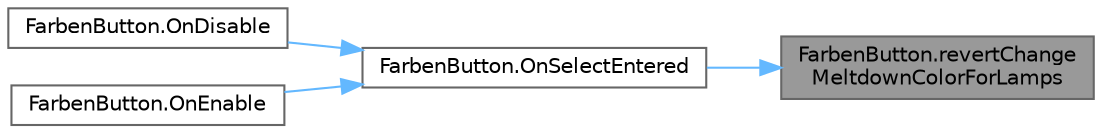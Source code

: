 digraph "FarbenButton.revertChangeMeltdownColorForLamps"
{
 // LATEX_PDF_SIZE
  bgcolor="transparent";
  edge [fontname=Helvetica,fontsize=10,labelfontname=Helvetica,labelfontsize=10];
  node [fontname=Helvetica,fontsize=10,shape=box,height=0.2,width=0.4];
  rankdir="RL";
  Node1 [id="Node000001",label="FarbenButton.revertChange\lMeltdownColorForLamps",height=0.2,width=0.4,color="gray40", fillcolor="grey60", style="filled", fontcolor="black",tooltip="This method reverts the colour scheme of the lamps signalling the failure of specific components to t..."];
  Node1 -> Node2 [id="edge1_Node000001_Node000002",dir="back",color="steelblue1",style="solid",tooltip=" "];
  Node2 [id="Node000002",label="FarbenButton.OnSelectEntered",height=0.2,width=0.4,color="grey40", fillcolor="white", style="filled",URL="$class_farben_button.html#a7c96bd41c1aa046cae6a1f6a9676cc26",tooltip="This method is called when an interactor enters the object and toggles colour blind mode."];
  Node2 -> Node3 [id="edge2_Node000002_Node000003",dir="back",color="steelblue1",style="solid",tooltip=" "];
  Node3 [id="Node000003",label="FarbenButton.OnDisable",height=0.2,width=0.4,color="grey40", fillcolor="white", style="filled",URL="$class_farben_button.html#a6f09f8d9c180e8a4f12d89239030a546",tooltip="This method is called when the object is disabled and removes event listeners for the selectEntered a..."];
  Node2 -> Node4 [id="edge3_Node000002_Node000004",dir="back",color="steelblue1",style="solid",tooltip=" "];
  Node4 [id="Node000004",label="FarbenButton.OnEnable",height=0.2,width=0.4,color="grey40", fillcolor="white", style="filled",URL="$class_farben_button.html#aa37908487de96a74086ef69c30e8edf3",tooltip="This method is called when the object is enabled and adds event listeners for the selectEntered and s..."];
}
